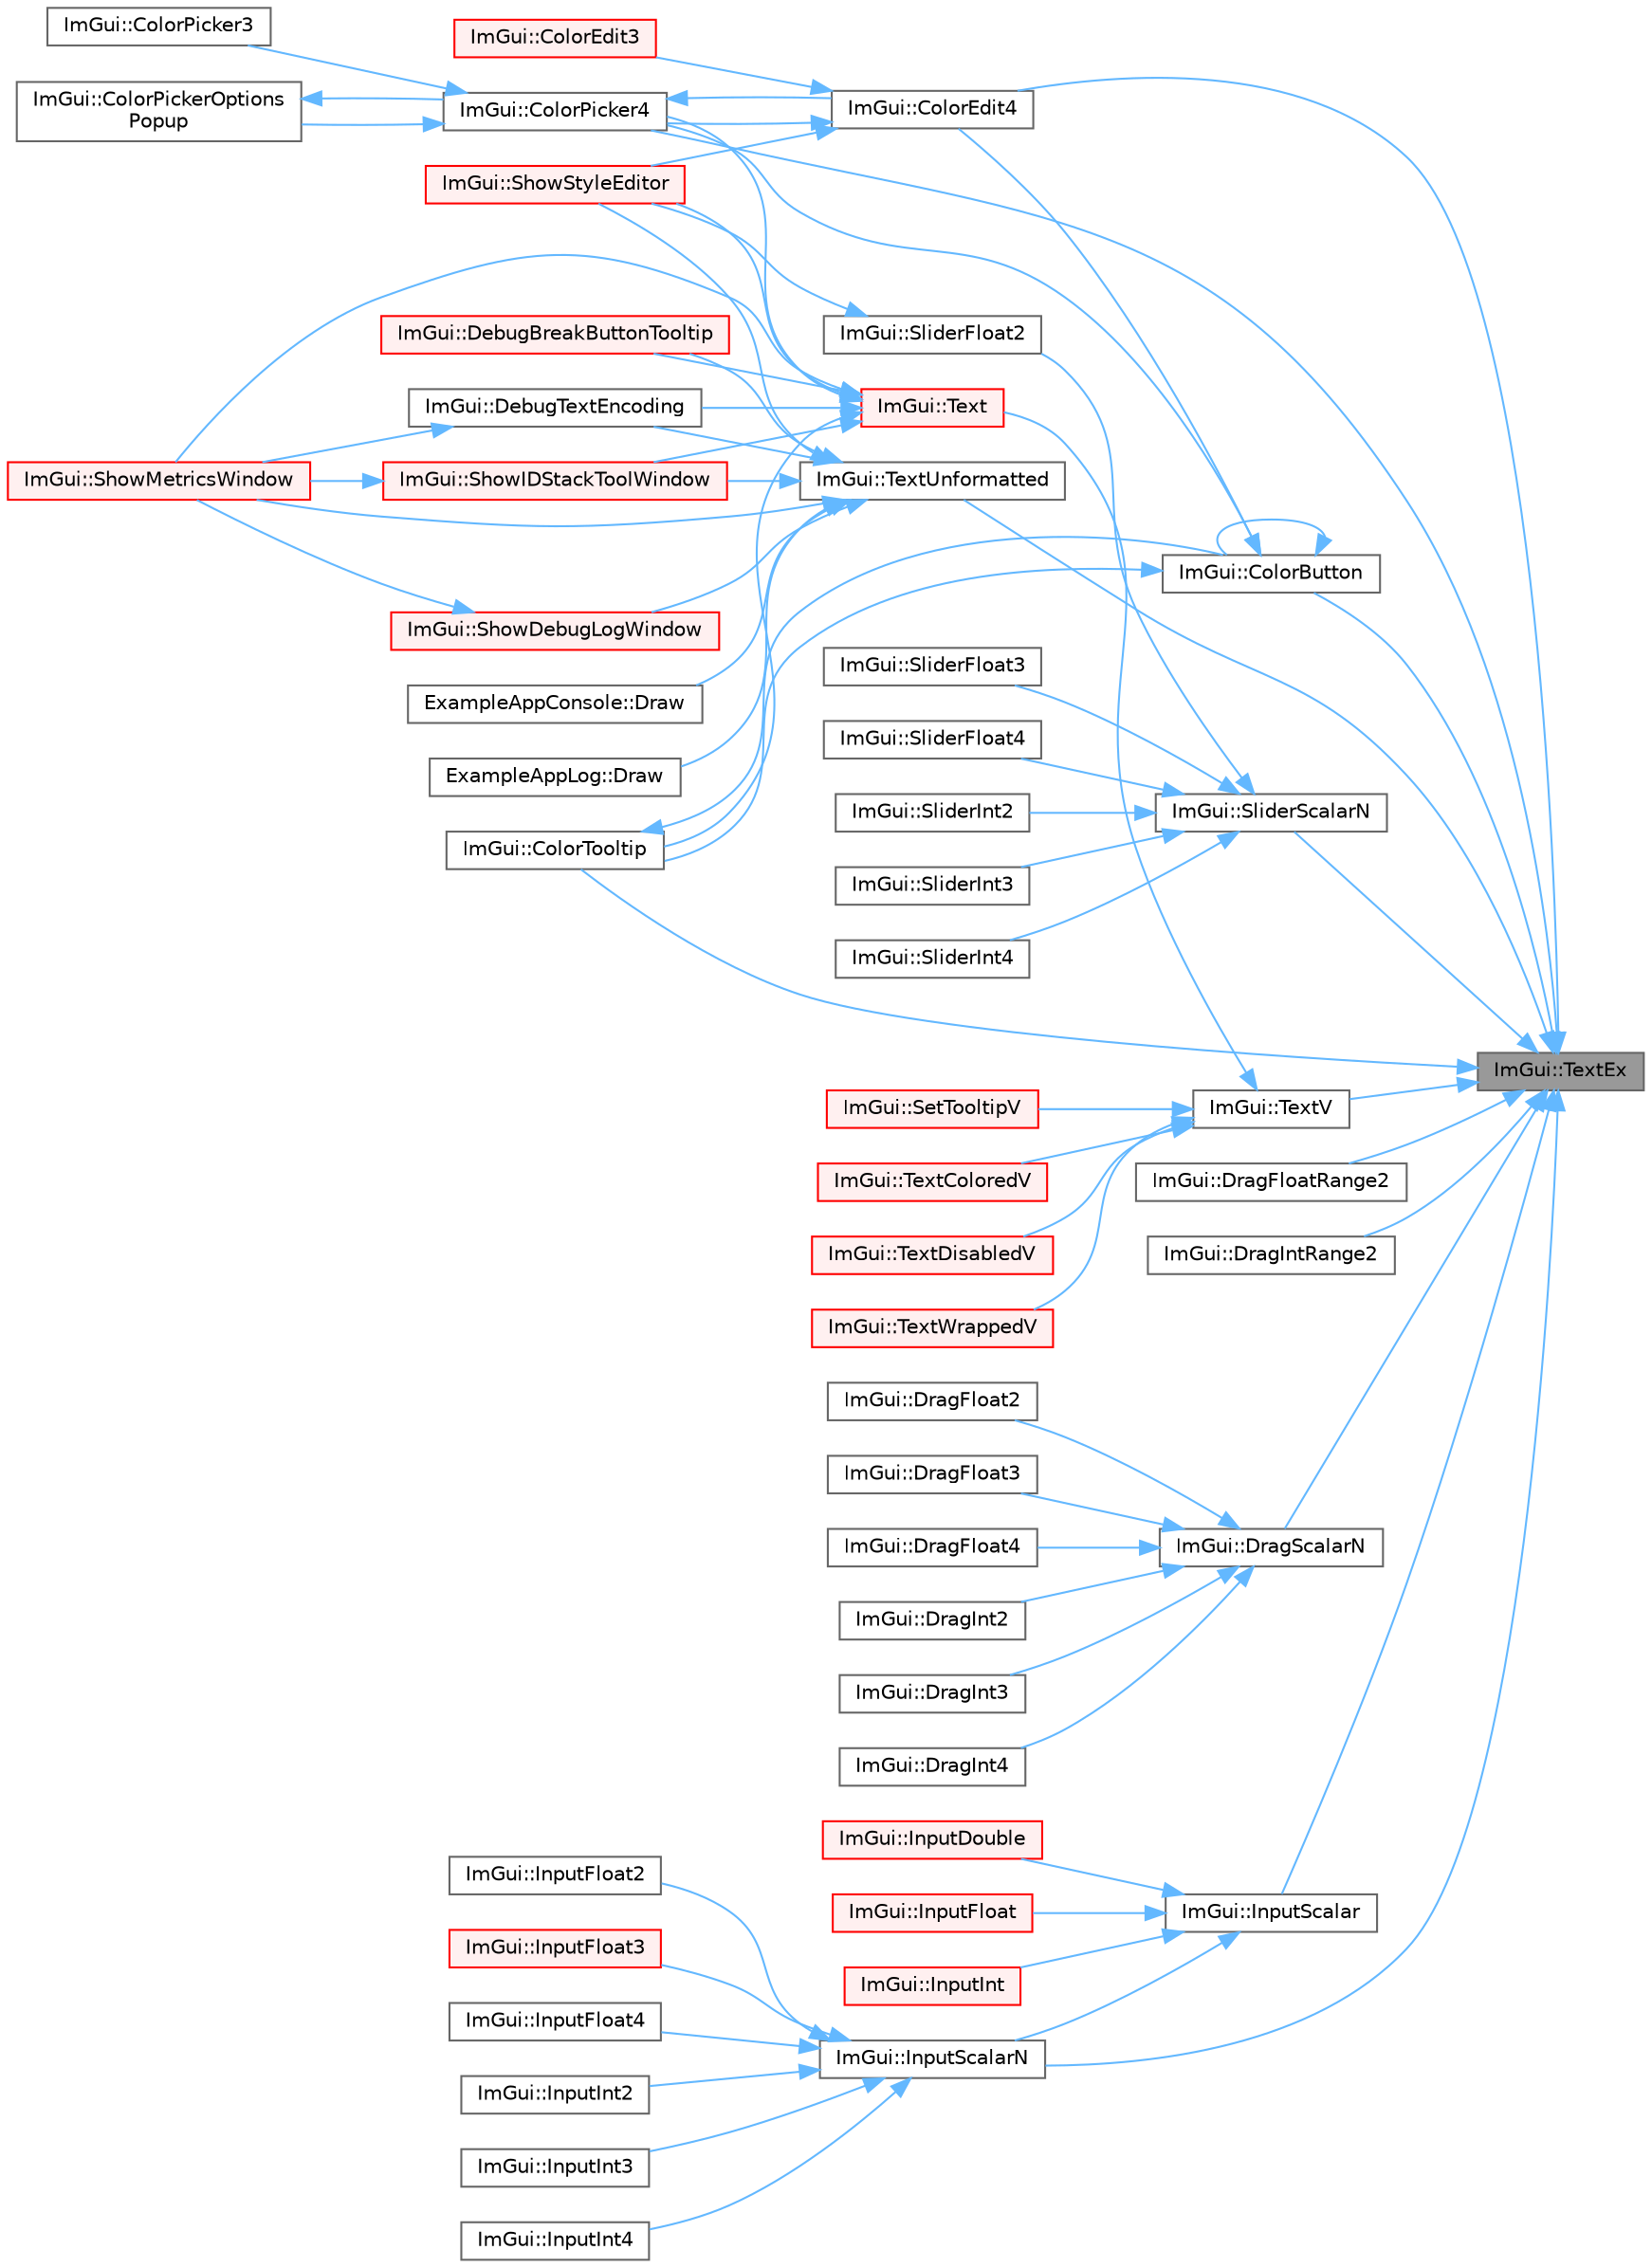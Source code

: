 digraph "ImGui::TextEx"
{
 // LATEX_PDF_SIZE
  bgcolor="transparent";
  edge [fontname=Helvetica,fontsize=10,labelfontname=Helvetica,labelfontsize=10];
  node [fontname=Helvetica,fontsize=10,shape=box,height=0.2,width=0.4];
  rankdir="RL";
  Node1 [id="Node000001",label="ImGui::TextEx",height=0.2,width=0.4,color="gray40", fillcolor="grey60", style="filled", fontcolor="black",tooltip=" "];
  Node1 -> Node2 [id="edge1_Node000001_Node000002",dir="back",color="steelblue1",style="solid",tooltip=" "];
  Node2 [id="Node000002",label="ImGui::ColorButton",height=0.2,width=0.4,color="grey40", fillcolor="white", style="filled",URL="$namespace_im_gui.html#ae2d7c8f37726810753d71d480f0af7f0",tooltip=" "];
  Node2 -> Node2 [id="edge2_Node000002_Node000002",dir="back",color="steelblue1",style="solid",tooltip=" "];
  Node2 -> Node3 [id="edge3_Node000002_Node000003",dir="back",color="steelblue1",style="solid",tooltip=" "];
  Node3 [id="Node000003",label="ImGui::ColorEdit4",height=0.2,width=0.4,color="grey40", fillcolor="white", style="filled",URL="$namespace_im_gui.html#ac3f45e2aa0b1d591cc8a2cdf8b566a45",tooltip=" "];
  Node3 -> Node4 [id="edge4_Node000003_Node000004",dir="back",color="steelblue1",style="solid",tooltip=" "];
  Node4 [id="Node000004",label="ImGui::ColorEdit3",height=0.2,width=0.4,color="red", fillcolor="#FFF0F0", style="filled",URL="$namespace_im_gui.html#a5afe76ba1c91f07363e40396e7df656e",tooltip=" "];
  Node3 -> Node6 [id="edge5_Node000003_Node000006",dir="back",color="steelblue1",style="solid",tooltip=" "];
  Node6 [id="Node000006",label="ImGui::ColorPicker4",height=0.2,width=0.4,color="grey40", fillcolor="white", style="filled",URL="$namespace_im_gui.html#a3d5aae9e0a14aa051d5a799abbe97b32",tooltip=" "];
  Node6 -> Node3 [id="edge6_Node000006_Node000003",dir="back",color="steelblue1",style="solid",tooltip=" "];
  Node6 -> Node7 [id="edge7_Node000006_Node000007",dir="back",color="steelblue1",style="solid",tooltip=" "];
  Node7 [id="Node000007",label="ImGui::ColorPicker3",height=0.2,width=0.4,color="grey40", fillcolor="white", style="filled",URL="$namespace_im_gui.html#a2a2a98cb9a17b18702be6b954670b388",tooltip=" "];
  Node6 -> Node8 [id="edge8_Node000006_Node000008",dir="back",color="steelblue1",style="solid",tooltip=" "];
  Node8 [id="Node000008",label="ImGui::ColorPickerOptions\lPopup",height=0.2,width=0.4,color="grey40", fillcolor="white", style="filled",URL="$namespace_im_gui.html#a6d112eeb6d8ffdebbc9d9a8c66babbee",tooltip=" "];
  Node8 -> Node6 [id="edge9_Node000008_Node000006",dir="back",color="steelblue1",style="solid",tooltip=" "];
  Node3 -> Node9 [id="edge10_Node000003_Node000009",dir="back",color="steelblue1",style="solid",tooltip=" "];
  Node9 [id="Node000009",label="ImGui::ShowStyleEditor",height=0.2,width=0.4,color="red", fillcolor="#FFF0F0", style="filled",URL="$namespace_im_gui.html#ab2eb3dec78d054fe3feab1c091ec5de5",tooltip=" "];
  Node2 -> Node6 [id="edge11_Node000002_Node000006",dir="back",color="steelblue1",style="solid",tooltip=" "];
  Node2 -> Node11 [id="edge12_Node000002_Node000011",dir="back",color="steelblue1",style="solid",tooltip=" "];
  Node11 [id="Node000011",label="ImGui::ColorTooltip",height=0.2,width=0.4,color="grey40", fillcolor="white", style="filled",URL="$namespace_im_gui.html#afad90b366b6471e3b13175c0ebeb26c8",tooltip=" "];
  Node11 -> Node2 [id="edge13_Node000011_Node000002",dir="back",color="steelblue1",style="solid",tooltip=" "];
  Node1 -> Node3 [id="edge14_Node000001_Node000003",dir="back",color="steelblue1",style="solid",tooltip=" "];
  Node1 -> Node6 [id="edge15_Node000001_Node000006",dir="back",color="steelblue1",style="solid",tooltip=" "];
  Node1 -> Node11 [id="edge16_Node000001_Node000011",dir="back",color="steelblue1",style="solid",tooltip=" "];
  Node1 -> Node12 [id="edge17_Node000001_Node000012",dir="back",color="steelblue1",style="solid",tooltip=" "];
  Node12 [id="Node000012",label="ImGui::DragFloatRange2",height=0.2,width=0.4,color="grey40", fillcolor="white", style="filled",URL="$namespace_im_gui.html#aa6bfd93ead5c47e84b66185da88b8e8c",tooltip=" "];
  Node1 -> Node13 [id="edge18_Node000001_Node000013",dir="back",color="steelblue1",style="solid",tooltip=" "];
  Node13 [id="Node000013",label="ImGui::DragIntRange2",height=0.2,width=0.4,color="grey40", fillcolor="white", style="filled",URL="$namespace_im_gui.html#a27a0380e0480671c7cd854dd7bfc6bd1",tooltip=" "];
  Node1 -> Node14 [id="edge19_Node000001_Node000014",dir="back",color="steelblue1",style="solid",tooltip=" "];
  Node14 [id="Node000014",label="ImGui::DragScalarN",height=0.2,width=0.4,color="grey40", fillcolor="white", style="filled",URL="$namespace_im_gui.html#a1265d2b30ced1fca909e26c8f718fcbd",tooltip=" "];
  Node14 -> Node15 [id="edge20_Node000014_Node000015",dir="back",color="steelblue1",style="solid",tooltip=" "];
  Node15 [id="Node000015",label="ImGui::DragFloat2",height=0.2,width=0.4,color="grey40", fillcolor="white", style="filled",URL="$namespace_im_gui.html#afc9ce10d78534a5c186cee0b337f7471",tooltip=" "];
  Node14 -> Node16 [id="edge21_Node000014_Node000016",dir="back",color="steelblue1",style="solid",tooltip=" "];
  Node16 [id="Node000016",label="ImGui::DragFloat3",height=0.2,width=0.4,color="grey40", fillcolor="white", style="filled",URL="$namespace_im_gui.html#a5ffcbb0240077cf2f300960db3c0a3d7",tooltip=" "];
  Node14 -> Node17 [id="edge22_Node000014_Node000017",dir="back",color="steelblue1",style="solid",tooltip=" "];
  Node17 [id="Node000017",label="ImGui::DragFloat4",height=0.2,width=0.4,color="grey40", fillcolor="white", style="filled",URL="$namespace_im_gui.html#a43e4508fb0c6a82cf6d78a645965dd57",tooltip=" "];
  Node14 -> Node18 [id="edge23_Node000014_Node000018",dir="back",color="steelblue1",style="solid",tooltip=" "];
  Node18 [id="Node000018",label="ImGui::DragInt2",height=0.2,width=0.4,color="grey40", fillcolor="white", style="filled",URL="$namespace_im_gui.html#a56e3ba8164b0b78b46f01a3a2f7fe00b",tooltip=" "];
  Node14 -> Node19 [id="edge24_Node000014_Node000019",dir="back",color="steelblue1",style="solid",tooltip=" "];
  Node19 [id="Node000019",label="ImGui::DragInt3",height=0.2,width=0.4,color="grey40", fillcolor="white", style="filled",URL="$namespace_im_gui.html#af4be377242ba2480b28b116390af7261",tooltip=" "];
  Node14 -> Node20 [id="edge25_Node000014_Node000020",dir="back",color="steelblue1",style="solid",tooltip=" "];
  Node20 [id="Node000020",label="ImGui::DragInt4",height=0.2,width=0.4,color="grey40", fillcolor="white", style="filled",URL="$namespace_im_gui.html#a5d75e4d3263272f22eb2001652397e55",tooltip=" "];
  Node1 -> Node21 [id="edge26_Node000001_Node000021",dir="back",color="steelblue1",style="solid",tooltip=" "];
  Node21 [id="Node000021",label="ImGui::InputScalar",height=0.2,width=0.4,color="grey40", fillcolor="white", style="filled",URL="$namespace_im_gui.html#afdb54540b7480872fbb746f64344b374",tooltip=" "];
  Node21 -> Node22 [id="edge27_Node000021_Node000022",dir="back",color="steelblue1",style="solid",tooltip=" "];
  Node22 [id="Node000022",label="ImGui::InputDouble",height=0.2,width=0.4,color="red", fillcolor="#FFF0F0", style="filled",URL="$namespace_im_gui.html#ad941c3cfa561ca35b674fd5802bcf870",tooltip=" "];
  Node21 -> Node24 [id="edge28_Node000021_Node000024",dir="back",color="steelblue1",style="solid",tooltip=" "];
  Node24 [id="Node000024",label="ImGui::InputFloat",height=0.2,width=0.4,color="red", fillcolor="#FFF0F0", style="filled",URL="$namespace_im_gui.html#a36b86c9d7226f18c316400c83a904454",tooltip=" "];
  Node21 -> Node26 [id="edge29_Node000021_Node000026",dir="back",color="steelblue1",style="solid",tooltip=" "];
  Node26 [id="Node000026",label="ImGui::InputInt",height=0.2,width=0.4,color="red", fillcolor="#FFF0F0", style="filled",URL="$namespace_im_gui.html#a36fc45a3c41a63ea9a983cc851752505",tooltip=" "];
  Node21 -> Node27 [id="edge30_Node000021_Node000027",dir="back",color="steelblue1",style="solid",tooltip=" "];
  Node27 [id="Node000027",label="ImGui::InputScalarN",height=0.2,width=0.4,color="grey40", fillcolor="white", style="filled",URL="$namespace_im_gui.html#afb17f0092027c09183df498834abace9",tooltip=" "];
  Node27 -> Node28 [id="edge31_Node000027_Node000028",dir="back",color="steelblue1",style="solid",tooltip=" "];
  Node28 [id="Node000028",label="ImGui::InputFloat2",height=0.2,width=0.4,color="grey40", fillcolor="white", style="filled",URL="$namespace_im_gui.html#a854ba6decd4ae7e4b0980a9c71bfa47d",tooltip=" "];
  Node27 -> Node29 [id="edge32_Node000027_Node000029",dir="back",color="steelblue1",style="solid",tooltip=" "];
  Node29 [id="Node000029",label="ImGui::InputFloat3",height=0.2,width=0.4,color="red", fillcolor="#FFF0F0", style="filled",URL="$namespace_im_gui.html#a970a00fd1a4226c697ea5fb807fb62d8",tooltip=" "];
  Node27 -> Node30 [id="edge33_Node000027_Node000030",dir="back",color="steelblue1",style="solid",tooltip=" "];
  Node30 [id="Node000030",label="ImGui::InputFloat4",height=0.2,width=0.4,color="grey40", fillcolor="white", style="filled",URL="$namespace_im_gui.html#a69675d2e9780a0e5a7a372f936b64d49",tooltip=" "];
  Node27 -> Node31 [id="edge34_Node000027_Node000031",dir="back",color="steelblue1",style="solid",tooltip=" "];
  Node31 [id="Node000031",label="ImGui::InputInt2",height=0.2,width=0.4,color="grey40", fillcolor="white", style="filled",URL="$namespace_im_gui.html#a83dfd2daacefb741e67d8d69821e1590",tooltip=" "];
  Node27 -> Node32 [id="edge35_Node000027_Node000032",dir="back",color="steelblue1",style="solid",tooltip=" "];
  Node32 [id="Node000032",label="ImGui::InputInt3",height=0.2,width=0.4,color="grey40", fillcolor="white", style="filled",URL="$namespace_im_gui.html#ab8e7466e5bdda70fefa551eb662dc3f5",tooltip=" "];
  Node27 -> Node33 [id="edge36_Node000027_Node000033",dir="back",color="steelblue1",style="solid",tooltip=" "];
  Node33 [id="Node000033",label="ImGui::InputInt4",height=0.2,width=0.4,color="grey40", fillcolor="white", style="filled",URL="$namespace_im_gui.html#a3a57668b83f7a99d295f94baa71add0a",tooltip=" "];
  Node1 -> Node27 [id="edge37_Node000001_Node000027",dir="back",color="steelblue1",style="solid",tooltip=" "];
  Node1 -> Node34 [id="edge38_Node000001_Node000034",dir="back",color="steelblue1",style="solid",tooltip=" "];
  Node34 [id="Node000034",label="ImGui::SliderScalarN",height=0.2,width=0.4,color="grey40", fillcolor="white", style="filled",URL="$namespace_im_gui.html#a64031a4ad000695c1e1d3f42792f4bb4",tooltip=" "];
  Node34 -> Node35 [id="edge39_Node000034_Node000035",dir="back",color="steelblue1",style="solid",tooltip=" "];
  Node35 [id="Node000035",label="ImGui::SliderFloat2",height=0.2,width=0.4,color="grey40", fillcolor="white", style="filled",URL="$namespace_im_gui.html#a65ed4a55f13d467b06075c951b310c23",tooltip=" "];
  Node35 -> Node9 [id="edge40_Node000035_Node000009",dir="back",color="steelblue1",style="solid",tooltip=" "];
  Node34 -> Node36 [id="edge41_Node000034_Node000036",dir="back",color="steelblue1",style="solid",tooltip=" "];
  Node36 [id="Node000036",label="ImGui::SliderFloat3",height=0.2,width=0.4,color="grey40", fillcolor="white", style="filled",URL="$namespace_im_gui.html#a9fb9ae936849ae17be13c9b6a0391585",tooltip=" "];
  Node34 -> Node37 [id="edge42_Node000034_Node000037",dir="back",color="steelblue1",style="solid",tooltip=" "];
  Node37 [id="Node000037",label="ImGui::SliderFloat4",height=0.2,width=0.4,color="grey40", fillcolor="white", style="filled",URL="$namespace_im_gui.html#acee94c7b89963d8fec32de541cd7205f",tooltip=" "];
  Node34 -> Node38 [id="edge43_Node000034_Node000038",dir="back",color="steelblue1",style="solid",tooltip=" "];
  Node38 [id="Node000038",label="ImGui::SliderInt2",height=0.2,width=0.4,color="grey40", fillcolor="white", style="filled",URL="$namespace_im_gui.html#a9913948869631d72e4fa5dd69235350e",tooltip=" "];
  Node34 -> Node39 [id="edge44_Node000034_Node000039",dir="back",color="steelblue1",style="solid",tooltip=" "];
  Node39 [id="Node000039",label="ImGui::SliderInt3",height=0.2,width=0.4,color="grey40", fillcolor="white", style="filled",URL="$namespace_im_gui.html#ab1e67cf69998479a59677e332dba745b",tooltip=" "];
  Node34 -> Node40 [id="edge45_Node000034_Node000040",dir="back",color="steelblue1",style="solid",tooltip=" "];
  Node40 [id="Node000040",label="ImGui::SliderInt4",height=0.2,width=0.4,color="grey40", fillcolor="white", style="filled",URL="$namespace_im_gui.html#a9a0bb4c55424177ab7894e5a87bd91ea",tooltip=" "];
  Node1 -> Node41 [id="edge46_Node000001_Node000041",dir="back",color="steelblue1",style="solid",tooltip=" "];
  Node41 [id="Node000041",label="ImGui::TextUnformatted",height=0.2,width=0.4,color="grey40", fillcolor="white", style="filled",URL="$namespace_im_gui.html#a96a5f42789ecc419b2ae8af7b2acc28e",tooltip=" "];
  Node41 -> Node42 [id="edge47_Node000041_Node000042",dir="back",color="steelblue1",style="solid",tooltip=" "];
  Node42 [id="Node000042",label="ImGui::DebugBreakButtonTooltip",height=0.2,width=0.4,color="red", fillcolor="#FFF0F0", style="filled",URL="$namespace_im_gui.html#a6f2a211be11756216a881936bc6d9aab",tooltip=" "];
  Node41 -> Node52 [id="edge48_Node000041_Node000052",dir="back",color="steelblue1",style="solid",tooltip=" "];
  Node52 [id="Node000052",label="ImGui::DebugTextEncoding",height=0.2,width=0.4,color="grey40", fillcolor="white", style="filled",URL="$namespace_im_gui.html#a326f0badd138d1dea078a31b0e8dd685",tooltip=" "];
  Node52 -> Node45 [id="edge49_Node000052_Node000045",dir="back",color="steelblue1",style="solid",tooltip=" "];
  Node45 [id="Node000045",label="ImGui::ShowMetricsWindow",height=0.2,width=0.4,color="red", fillcolor="#FFF0F0", style="filled",URL="$namespace_im_gui.html#afe7a28c6eb52fff3cc27d5a698fea4ff",tooltip=" "];
  Node41 -> Node53 [id="edge50_Node000041_Node000053",dir="back",color="steelblue1",style="solid",tooltip=" "];
  Node53 [id="Node000053",label="ExampleAppConsole::Draw",height=0.2,width=0.4,color="grey40", fillcolor="white", style="filled",URL="$struct_example_app_console.html#a0518a09c7e8648dd52c7c06df19ac17a",tooltip=" "];
  Node41 -> Node54 [id="edge51_Node000041_Node000054",dir="back",color="steelblue1",style="solid",tooltip=" "];
  Node54 [id="Node000054",label="ExampleAppLog::Draw",height=0.2,width=0.4,color="grey40", fillcolor="white", style="filled",URL="$struct_example_app_log.html#a5ad3a4bdb89171b84aeaff96948a1f77",tooltip=" "];
  Node41 -> Node51 [id="edge52_Node000041_Node000051",dir="back",color="steelblue1",style="solid",tooltip=" "];
  Node51 [id="Node000051",label="ImGui::ShowDebugLogWindow",height=0.2,width=0.4,color="red", fillcolor="#FFF0F0", style="filled",URL="$namespace_im_gui.html#af1b39e70cac2e1b9e62dd3c9d154cbd6",tooltip=" "];
  Node51 -> Node45 [id="edge53_Node000051_Node000045",dir="back",color="steelblue1",style="solid",tooltip=" "];
  Node41 -> Node55 [id="edge54_Node000041_Node000055",dir="back",color="steelblue1",style="solid",tooltip=" "];
  Node55 [id="Node000055",label="ImGui::ShowIDStackToolWindow",height=0.2,width=0.4,color="red", fillcolor="#FFF0F0", style="filled",URL="$namespace_im_gui.html#ab4a87bf4a874a8e5872b60b4a9b1d99e",tooltip=" "];
  Node55 -> Node45 [id="edge55_Node000055_Node000045",dir="back",color="steelblue1",style="solid",tooltip=" "];
  Node41 -> Node45 [id="edge56_Node000041_Node000045",dir="back",color="steelblue1",style="solid",tooltip=" "];
  Node41 -> Node9 [id="edge57_Node000041_Node000009",dir="back",color="steelblue1",style="solid",tooltip=" "];
  Node1 -> Node56 [id="edge58_Node000001_Node000056",dir="back",color="steelblue1",style="solid",tooltip=" "];
  Node56 [id="Node000056",label="ImGui::TextV",height=0.2,width=0.4,color="grey40", fillcolor="white", style="filled",URL="$namespace_im_gui.html#a10a0d6362178c2f743092f21e1b6cd20",tooltip=" "];
  Node56 -> Node57 [id="edge59_Node000056_Node000057",dir="back",color="steelblue1",style="solid",tooltip=" "];
  Node57 [id="Node000057",label="ImGui::SetTooltipV",height=0.2,width=0.4,color="red", fillcolor="#FFF0F0", style="filled",URL="$namespace_im_gui.html#a3826acf68fc4a12bb66401575f51d6a2",tooltip=" "];
  Node56 -> Node74 [id="edge60_Node000056_Node000074",dir="back",color="steelblue1",style="solid",tooltip=" "];
  Node74 [id="Node000074",label="ImGui::Text",height=0.2,width=0.4,color="red", fillcolor="#FFF0F0", style="filled",URL="$namespace_im_gui.html#a9e7b83611fe441d54fad2effb4bf4965",tooltip=" "];
  Node74 -> Node6 [id="edge61_Node000074_Node000006",dir="back",color="steelblue1",style="solid",tooltip=" "];
  Node74 -> Node11 [id="edge62_Node000074_Node000011",dir="back",color="steelblue1",style="solid",tooltip=" "];
  Node74 -> Node42 [id="edge63_Node000074_Node000042",dir="back",color="steelblue1",style="solid",tooltip=" "];
  Node74 -> Node52 [id="edge64_Node000074_Node000052",dir="back",color="steelblue1",style="solid",tooltip=" "];
  Node74 -> Node55 [id="edge65_Node000074_Node000055",dir="back",color="steelblue1",style="solid",tooltip=" "];
  Node74 -> Node45 [id="edge66_Node000074_Node000045",dir="back",color="steelblue1",style="solid",tooltip=" "];
  Node74 -> Node9 [id="edge67_Node000074_Node000009",dir="back",color="steelblue1",style="solid",tooltip=" "];
  Node56 -> Node88 [id="edge68_Node000056_Node000088",dir="back",color="steelblue1",style="solid",tooltip=" "];
  Node88 [id="Node000088",label="ImGui::TextColoredV",height=0.2,width=0.4,color="red", fillcolor="#FFF0F0", style="filled",URL="$namespace_im_gui.html#a87c24ece994188a7145d8feecb4439ed",tooltip=" "];
  Node56 -> Node92 [id="edge69_Node000056_Node000092",dir="back",color="steelblue1",style="solid",tooltip=" "];
  Node92 [id="Node000092",label="ImGui::TextDisabledV",height=0.2,width=0.4,color="red", fillcolor="#FFF0F0", style="filled",URL="$namespace_im_gui.html#a5b128d4f12d7e33e95fb9cef7dce027e",tooltip=" "];
  Node56 -> Node94 [id="edge70_Node000056_Node000094",dir="back",color="steelblue1",style="solid",tooltip=" "];
  Node94 [id="Node000094",label="ImGui::TextWrappedV",height=0.2,width=0.4,color="red", fillcolor="#FFF0F0", style="filled",URL="$namespace_im_gui.html#a9019a388cd0c410bcb3d3ae63a008123",tooltip=" "];
}
